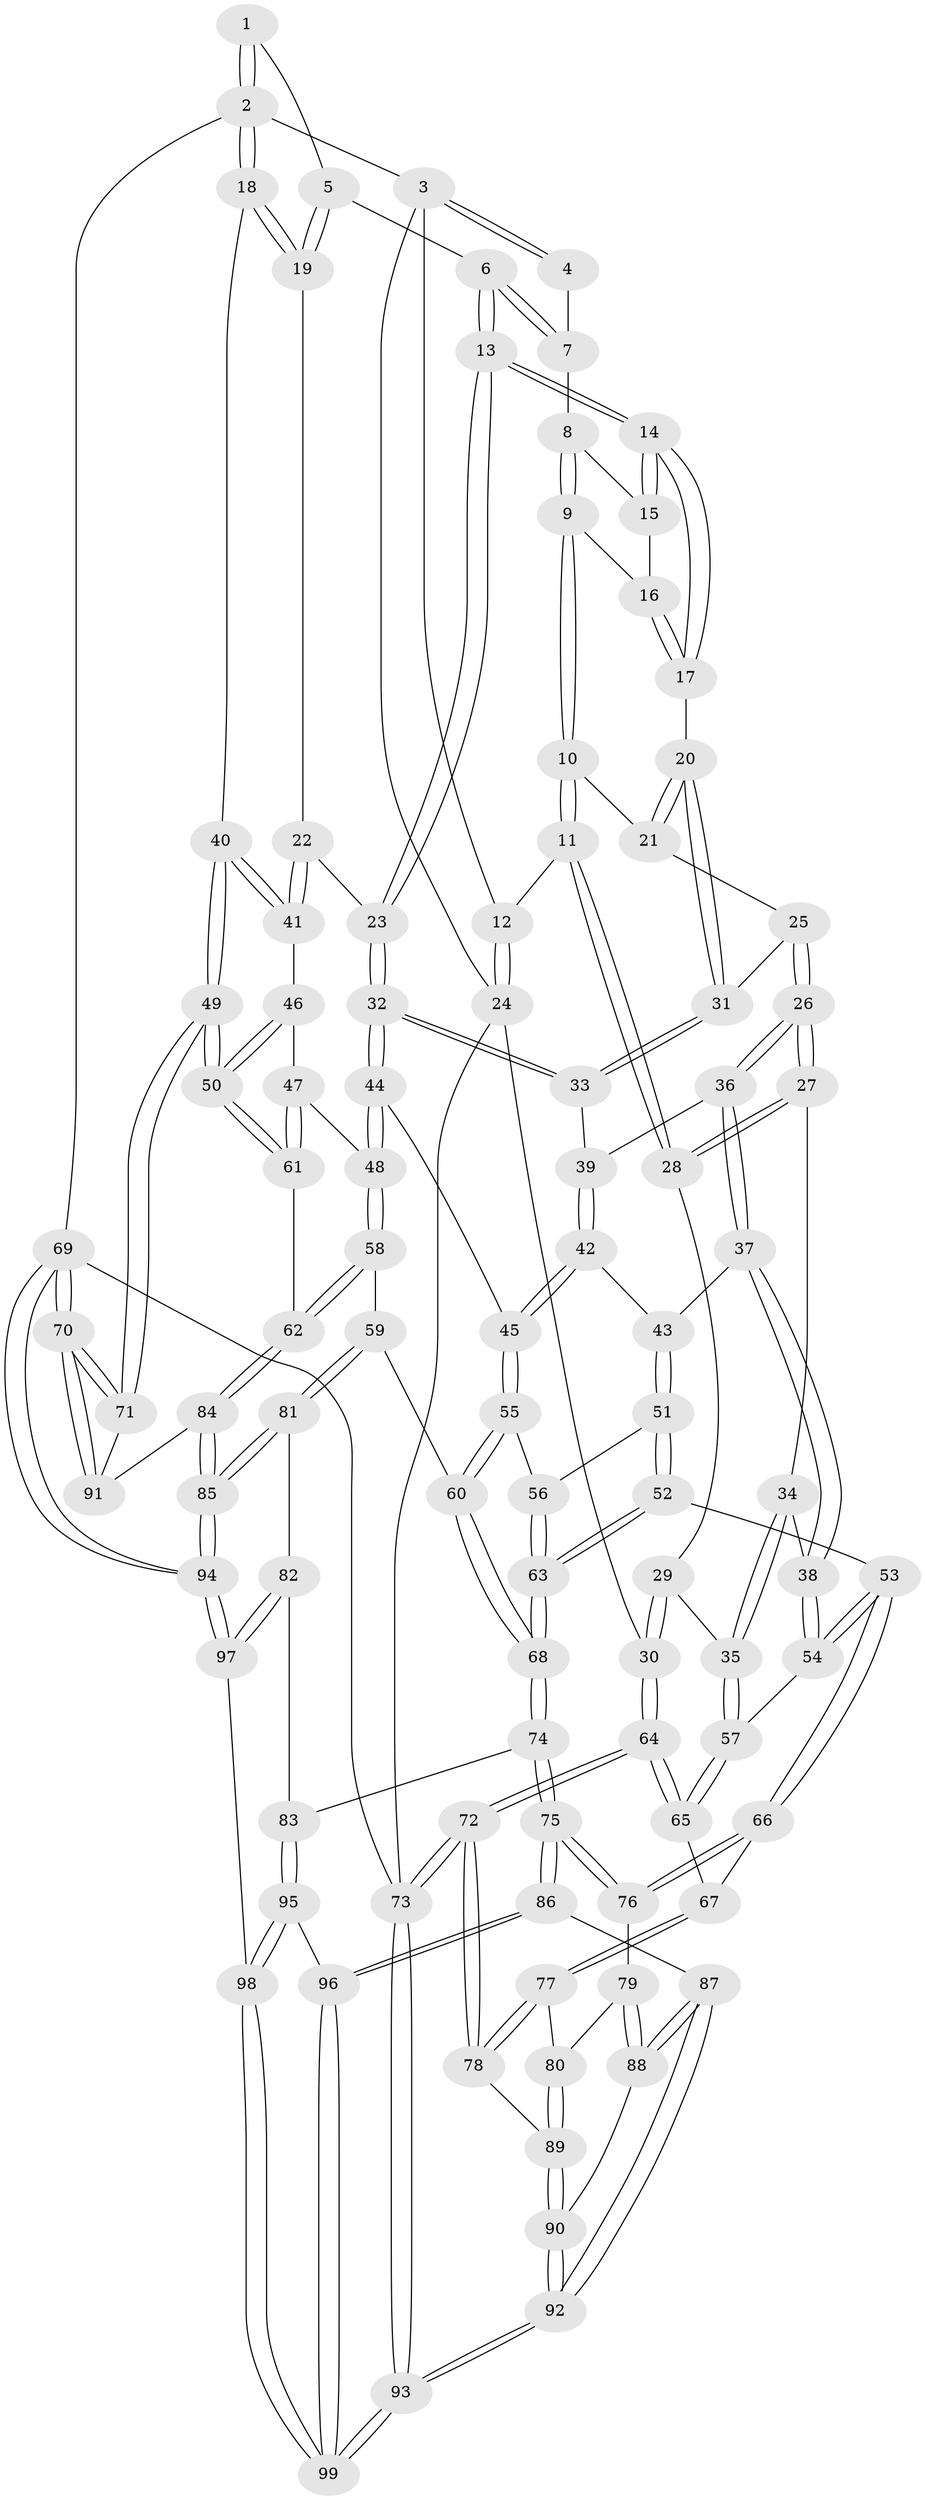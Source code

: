 // coarse degree distribution, {5: 0.04, 3: 0.4, 4: 0.56}
// Generated by graph-tools (version 1.1) at 2025/38/03/04/25 23:38:31]
// undirected, 99 vertices, 244 edges
graph export_dot {
  node [color=gray90,style=filled];
  1 [pos="+1+0"];
  2 [pos="+1+0"];
  3 [pos="+0.32485754799008576+0"];
  4 [pos="+0.7123442779660956+0"];
  5 [pos="+0.9076317017843449+0.11662947185558489"];
  6 [pos="+0.8191636423456501+0.12767940212940315"];
  7 [pos="+0.7306272538558776+0"];
  8 [pos="+0.6745026250286329+0.06873223600598186"];
  9 [pos="+0.5353131001288747+0.1192935230913044"];
  10 [pos="+0.5039315802218544+0.11912383644966608"];
  11 [pos="+0.3245930503369805+0"];
  12 [pos="+0.31990533129776433+0"];
  13 [pos="+0.7648323929189436+0.2510088950188362"];
  14 [pos="+0.7084963168416945+0.22376228842220125"];
  15 [pos="+0.6704057360289633+0.12368756317264508"];
  16 [pos="+0.609924292071935+0.14962941752620104"];
  17 [pos="+0.6586368926073108+0.22173808113033744"];
  18 [pos="+1+0.24205414972625888"];
  19 [pos="+0.9879016306440256+0.18008115722010282"];
  20 [pos="+0.6280086546157713+0.23142779097660082"];
  21 [pos="+0.5292977588433464+0.18456532420334107"];
  22 [pos="+0.8572721327401815+0.295653855424578"];
  23 [pos="+0.7778835515294092+0.2926110309839616"];
  24 [pos="+0+0.22642569327077391"];
  25 [pos="+0.5236226206579554+0.23434733159203402"];
  26 [pos="+0.46862658423994896+0.3011060460909805"];
  27 [pos="+0.33861189350119103+0.18675388284918698"];
  28 [pos="+0.30505056604751607+0.06227237926702893"];
  29 [pos="+0.23630064287867833+0.13487669320853252"];
  30 [pos="+0+0.3638878030574061"];
  31 [pos="+0.5858126039819193+0.2940047203850356"];
  32 [pos="+0.7629121232448267+0.3293297124023787"];
  33 [pos="+0.5853956261203036+0.3144356472833387"];
  34 [pos="+0.33241245876722975+0.23441900458649606"];
  35 [pos="+0.16861404535122437+0.45172212452130206"];
  36 [pos="+0.472355307389158+0.3181096962342227"];
  37 [pos="+0.42823068266307684+0.4182591121659052"];
  38 [pos="+0.37055704106730564+0.42589055153845573"];
  39 [pos="+0.5732039732245299+0.3320091123226354"];
  40 [pos="+1+0.3689246970310049"];
  41 [pos="+0.9739829933964096+0.36408236672933364"];
  42 [pos="+0.585235930014356+0.4078750520166913"];
  43 [pos="+0.46199421729893925+0.4384236228272865"];
  44 [pos="+0.7491359997845436+0.42555622004426"];
  45 [pos="+0.6475832533698507+0.4498297690993793"];
  46 [pos="+0.8918951017333434+0.4416079513946441"];
  47 [pos="+0.8003113856127466+0.48304845098895927"];
  48 [pos="+0.789422630820378+0.47769360683537165"];
  49 [pos="+1+0.6010486214585246"];
  50 [pos="+1+0.5974924080236168"];
  51 [pos="+0.49905538143159306+0.5206443630541328"];
  52 [pos="+0.41048349496136605+0.6087922739229223"];
  53 [pos="+0.37476650130156364+0.5875931753956611"];
  54 [pos="+0.31687823719847613+0.4620552436125022"];
  55 [pos="+0.5869677135157615+0.555423497007631"];
  56 [pos="+0.5455231655998383+0.5428389727620568"];
  57 [pos="+0.16586949059422873+0.4581736912018881"];
  58 [pos="+0.6821806694037993+0.6456084260542527"];
  59 [pos="+0.6473595030090776+0.654757166413486"];
  60 [pos="+0.6102067453416055+0.6223671607236726"];
  61 [pos="+0.8956699728567327+0.6010998947719783"];
  62 [pos="+0.8267606114851445+0.6992103606895593"];
  63 [pos="+0.4417999031189907+0.6705063728071146"];
  64 [pos="+0+0.43276850046529236"];
  65 [pos="+0.12317480165634813+0.47590069415322034"];
  66 [pos="+0.27720165570768507+0.6575649858055379"];
  67 [pos="+0.1618156511445897+0.564163383025431"];
  68 [pos="+0.4455140078483909+0.6804611582644612"];
  69 [pos="+1+1"];
  70 [pos="+1+1"];
  71 [pos="+1+0.7226331568137861"];
  72 [pos="+0+0.6918108053633617"];
  73 [pos="+0+1"];
  74 [pos="+0.4283532740418265+0.7762480604340025"];
  75 [pos="+0.38085366994423714+0.8006822876370607"];
  76 [pos="+0.27945487219288717+0.6709178353436777"];
  77 [pos="+0.1526422869774548+0.6794131723497336"];
  78 [pos="+0+0.7295707876105136"];
  79 [pos="+0.20307575218450669+0.7403557844291541"];
  80 [pos="+0.16436119490223222+0.7304118103203312"];
  81 [pos="+0.6198787041141459+0.799204550866486"];
  82 [pos="+0.5758615340638314+0.8209836102958076"];
  83 [pos="+0.5346873417255935+0.8128912647947382"];
  84 [pos="+0.8335152731725989+0.776110469754436"];
  85 [pos="+0.7703181029231705+0.8600970417523262"];
  86 [pos="+0.35422693559888463+0.8338751801758779"];
  87 [pos="+0.33823418086785406+0.8397831403486427"];
  88 [pos="+0.25521693273011214+0.8046979776674813"];
  89 [pos="+0.11712273625474465+0.781457809040211"];
  90 [pos="+0.1329126569381397+0.8434848511831954"];
  91 [pos="+0.8550927815038033+0.7801753349593663"];
  92 [pos="+0.06641117402009768+1"];
  93 [pos="+0+1"];
  94 [pos="+0.8521408967213997+1"];
  95 [pos="+0.4652025889960451+0.9569798603460039"];
  96 [pos="+0.36293043315658907+0.8509299330573481"];
  97 [pos="+0.5770507133486491+1"];
  98 [pos="+0.570172441000871+1"];
  99 [pos="+0.41578183460826507+1"];
  1 -- 2;
  1 -- 2;
  1 -- 5;
  2 -- 3;
  2 -- 18;
  2 -- 18;
  2 -- 69;
  3 -- 4;
  3 -- 4;
  3 -- 12;
  3 -- 24;
  4 -- 7;
  5 -- 6;
  5 -- 19;
  5 -- 19;
  6 -- 7;
  6 -- 7;
  6 -- 13;
  6 -- 13;
  7 -- 8;
  8 -- 9;
  8 -- 9;
  8 -- 15;
  9 -- 10;
  9 -- 10;
  9 -- 16;
  10 -- 11;
  10 -- 11;
  10 -- 21;
  11 -- 12;
  11 -- 28;
  11 -- 28;
  12 -- 24;
  12 -- 24;
  13 -- 14;
  13 -- 14;
  13 -- 23;
  13 -- 23;
  14 -- 15;
  14 -- 15;
  14 -- 17;
  14 -- 17;
  15 -- 16;
  16 -- 17;
  16 -- 17;
  17 -- 20;
  18 -- 19;
  18 -- 19;
  18 -- 40;
  19 -- 22;
  20 -- 21;
  20 -- 21;
  20 -- 31;
  20 -- 31;
  21 -- 25;
  22 -- 23;
  22 -- 41;
  22 -- 41;
  23 -- 32;
  23 -- 32;
  24 -- 30;
  24 -- 73;
  25 -- 26;
  25 -- 26;
  25 -- 31;
  26 -- 27;
  26 -- 27;
  26 -- 36;
  26 -- 36;
  27 -- 28;
  27 -- 28;
  27 -- 34;
  28 -- 29;
  29 -- 30;
  29 -- 30;
  29 -- 35;
  30 -- 64;
  30 -- 64;
  31 -- 33;
  31 -- 33;
  32 -- 33;
  32 -- 33;
  32 -- 44;
  32 -- 44;
  33 -- 39;
  34 -- 35;
  34 -- 35;
  34 -- 38;
  35 -- 57;
  35 -- 57;
  36 -- 37;
  36 -- 37;
  36 -- 39;
  37 -- 38;
  37 -- 38;
  37 -- 43;
  38 -- 54;
  38 -- 54;
  39 -- 42;
  39 -- 42;
  40 -- 41;
  40 -- 41;
  40 -- 49;
  40 -- 49;
  41 -- 46;
  42 -- 43;
  42 -- 45;
  42 -- 45;
  43 -- 51;
  43 -- 51;
  44 -- 45;
  44 -- 48;
  44 -- 48;
  45 -- 55;
  45 -- 55;
  46 -- 47;
  46 -- 50;
  46 -- 50;
  47 -- 48;
  47 -- 61;
  47 -- 61;
  48 -- 58;
  48 -- 58;
  49 -- 50;
  49 -- 50;
  49 -- 71;
  49 -- 71;
  50 -- 61;
  50 -- 61;
  51 -- 52;
  51 -- 52;
  51 -- 56;
  52 -- 53;
  52 -- 63;
  52 -- 63;
  53 -- 54;
  53 -- 54;
  53 -- 66;
  53 -- 66;
  54 -- 57;
  55 -- 56;
  55 -- 60;
  55 -- 60;
  56 -- 63;
  56 -- 63;
  57 -- 65;
  57 -- 65;
  58 -- 59;
  58 -- 62;
  58 -- 62;
  59 -- 60;
  59 -- 81;
  59 -- 81;
  60 -- 68;
  60 -- 68;
  61 -- 62;
  62 -- 84;
  62 -- 84;
  63 -- 68;
  63 -- 68;
  64 -- 65;
  64 -- 65;
  64 -- 72;
  64 -- 72;
  65 -- 67;
  66 -- 67;
  66 -- 76;
  66 -- 76;
  67 -- 77;
  67 -- 77;
  68 -- 74;
  68 -- 74;
  69 -- 70;
  69 -- 70;
  69 -- 94;
  69 -- 94;
  69 -- 73;
  70 -- 71;
  70 -- 71;
  70 -- 91;
  70 -- 91;
  71 -- 91;
  72 -- 73;
  72 -- 73;
  72 -- 78;
  72 -- 78;
  73 -- 93;
  73 -- 93;
  74 -- 75;
  74 -- 75;
  74 -- 83;
  75 -- 76;
  75 -- 76;
  75 -- 86;
  75 -- 86;
  76 -- 79;
  77 -- 78;
  77 -- 78;
  77 -- 80;
  78 -- 89;
  79 -- 80;
  79 -- 88;
  79 -- 88;
  80 -- 89;
  80 -- 89;
  81 -- 82;
  81 -- 85;
  81 -- 85;
  82 -- 83;
  82 -- 97;
  82 -- 97;
  83 -- 95;
  83 -- 95;
  84 -- 85;
  84 -- 85;
  84 -- 91;
  85 -- 94;
  85 -- 94;
  86 -- 87;
  86 -- 96;
  86 -- 96;
  87 -- 88;
  87 -- 88;
  87 -- 92;
  87 -- 92;
  88 -- 90;
  89 -- 90;
  89 -- 90;
  90 -- 92;
  90 -- 92;
  92 -- 93;
  92 -- 93;
  93 -- 99;
  93 -- 99;
  94 -- 97;
  94 -- 97;
  95 -- 96;
  95 -- 98;
  95 -- 98;
  96 -- 99;
  96 -- 99;
  97 -- 98;
  98 -- 99;
  98 -- 99;
}
